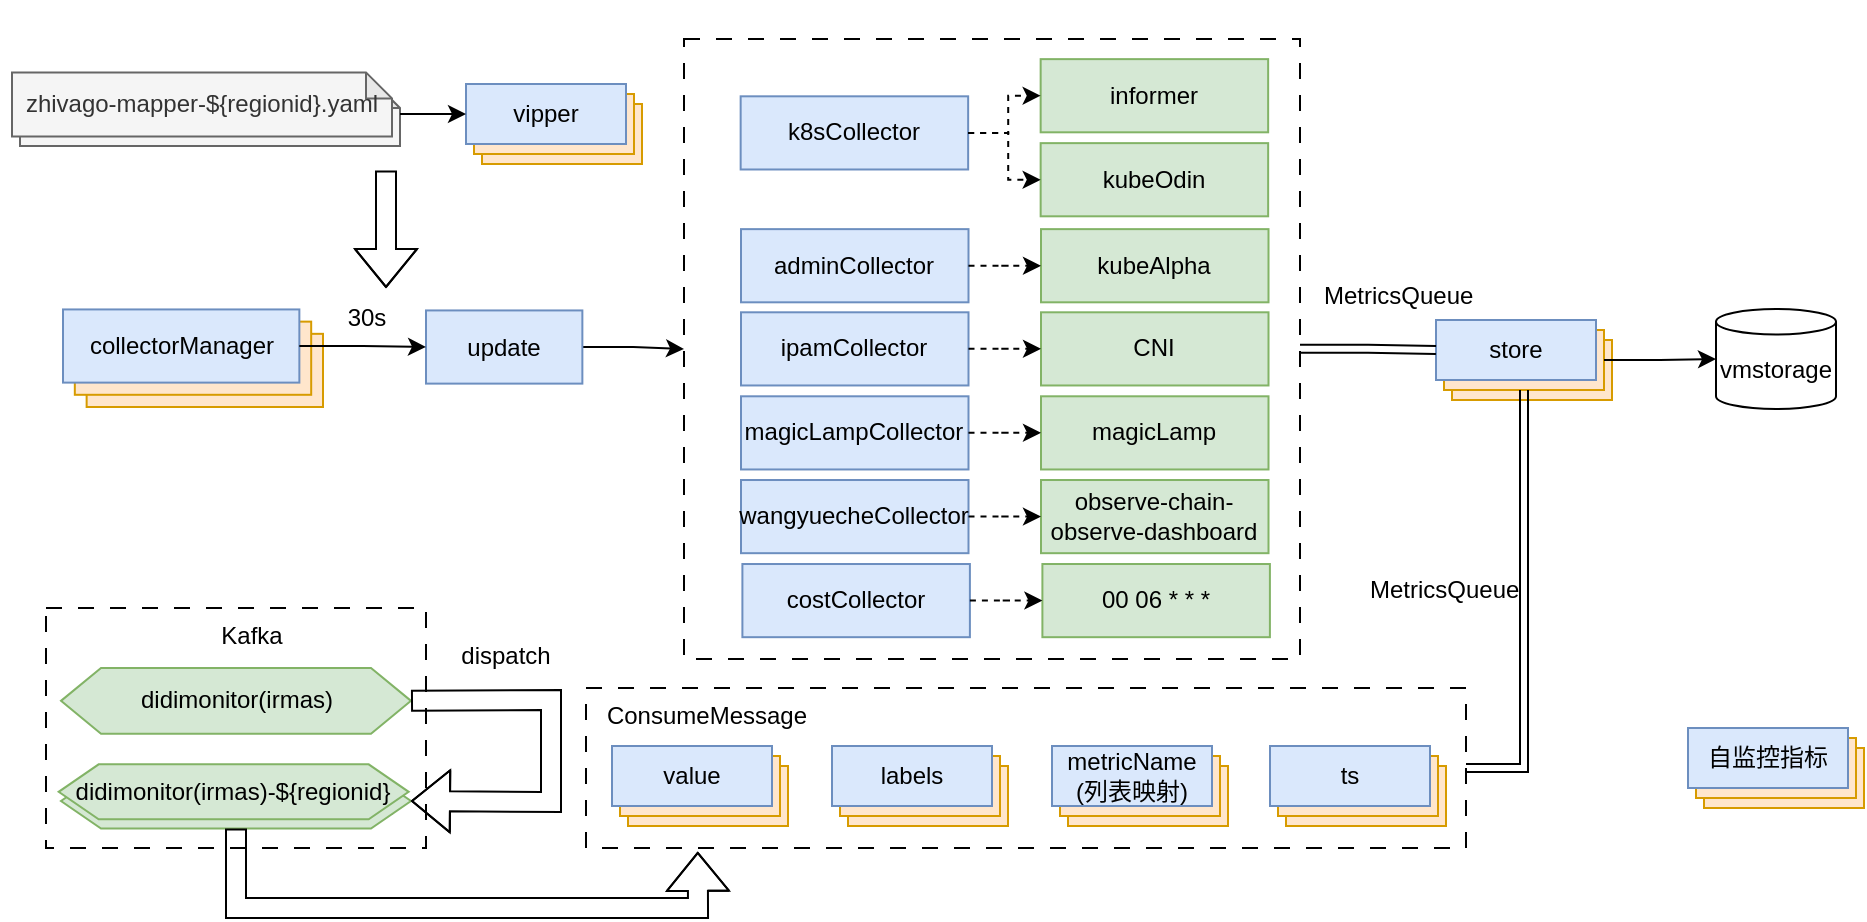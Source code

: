 <mxfile version="22.0.6" type="github">
  <diagram name="第 1 页" id="RtVHch0WJ_2LDpSuCrDi">
    <mxGraphModel dx="948" dy="504" grid="1" gridSize="10" guides="1" tooltips="1" connect="1" arrows="1" fold="1" page="1" pageScale="1" pageWidth="827" pageHeight="1169" math="0" shadow="0">
      <root>
        <mxCell id="0" />
        <mxCell id="1" parent="0" />
        <mxCell id="N18l0JLpeIEEWhaoZLQ6-5" value="vmstorage" style="shape=cylinder3;whiteSpace=wrap;html=1;boundedLbl=1;backgroundOutline=1;size=6.37;" parent="1" vertex="1">
          <mxGeometry x="1175" y="710.5" width="60" height="50" as="geometry" />
        </mxCell>
        <mxCell id="N18l0JLpeIEEWhaoZLQ6-29" value="" style="group" parent="1" vertex="1" connectable="0">
          <mxGeometry x="317" y="589" width="200" height="40" as="geometry" />
        </mxCell>
        <mxCell id="N18l0JLpeIEEWhaoZLQ6-28" value="" style="shape=note;whiteSpace=wrap;html=1;backgroundOutline=1;darkOpacity=0.05;size=13;fillColor=#f5f5f5;fontColor=#333333;strokeColor=#666666;" parent="N18l0JLpeIEEWhaoZLQ6-29" vertex="1">
          <mxGeometry x="10" y="8" width="190" height="32" as="geometry" />
        </mxCell>
        <mxCell id="N18l0JLpeIEEWhaoZLQ6-1" value="zhivago-mapper-${regionid}.yaml" style="shape=note;whiteSpace=wrap;html=1;backgroundOutline=1;darkOpacity=0.05;size=13;fillColor=#f5f5f5;fontColor=#333333;strokeColor=#666666;" parent="N18l0JLpeIEEWhaoZLQ6-29" vertex="1">
          <mxGeometry x="6" y="3.2" width="190" height="32" as="geometry" />
        </mxCell>
        <mxCell id="N18l0JLpeIEEWhaoZLQ6-35" value="" style="group" parent="1" vertex="1" connectable="0">
          <mxGeometry x="550" y="597" width="88" height="41" as="geometry" />
        </mxCell>
        <mxCell id="N18l0JLpeIEEWhaoZLQ6-34" value="" style="rounded=0;whiteSpace=wrap;html=1;fillColor=#ffe6cc;strokeColor=#d79b00;" parent="N18l0JLpeIEEWhaoZLQ6-35" vertex="1">
          <mxGeometry x="8" y="11" width="80" height="30" as="geometry" />
        </mxCell>
        <mxCell id="N18l0JLpeIEEWhaoZLQ6-31" value="" style="rounded=0;whiteSpace=wrap;html=1;fillColor=#ffe6cc;strokeColor=#d79b00;" parent="N18l0JLpeIEEWhaoZLQ6-35" vertex="1">
          <mxGeometry x="4" y="6" width="80" height="30" as="geometry" />
        </mxCell>
        <mxCell id="N18l0JLpeIEEWhaoZLQ6-33" value="vipper" style="rounded=0;whiteSpace=wrap;html=1;fillColor=#dae8fc;strokeColor=#6c8ebf;" parent="N18l0JLpeIEEWhaoZLQ6-35" vertex="1">
          <mxGeometry y="1" width="80" height="30" as="geometry" />
        </mxCell>
        <mxCell id="N18l0JLpeIEEWhaoZLQ6-37" value="" style="edgeStyle=orthogonalEdgeStyle;rounded=0;orthogonalLoop=1;jettySize=auto;html=1;" parent="1" source="N18l0JLpeIEEWhaoZLQ6-28" target="N18l0JLpeIEEWhaoZLQ6-33" edge="1">
          <mxGeometry relative="1" as="geometry" />
        </mxCell>
        <mxCell id="N18l0JLpeIEEWhaoZLQ6-38" value="" style="group" parent="1" vertex="1" connectable="0">
          <mxGeometry x="1035" y="715" width="88" height="41" as="geometry" />
        </mxCell>
        <mxCell id="N18l0JLpeIEEWhaoZLQ6-39" value="" style="rounded=0;whiteSpace=wrap;html=1;fillColor=#ffe6cc;strokeColor=#d79b00;" parent="N18l0JLpeIEEWhaoZLQ6-38" vertex="1">
          <mxGeometry x="8" y="11" width="80" height="30" as="geometry" />
        </mxCell>
        <mxCell id="N18l0JLpeIEEWhaoZLQ6-40" value="" style="rounded=0;whiteSpace=wrap;html=1;fillColor=#ffe6cc;strokeColor=#d79b00;" parent="N18l0JLpeIEEWhaoZLQ6-38" vertex="1">
          <mxGeometry x="4" y="6" width="80" height="30" as="geometry" />
        </mxCell>
        <mxCell id="N18l0JLpeIEEWhaoZLQ6-41" value="store" style="rounded=0;whiteSpace=wrap;html=1;fillColor=#dae8fc;strokeColor=#6c8ebf;" parent="N18l0JLpeIEEWhaoZLQ6-38" vertex="1">
          <mxGeometry y="1" width="80" height="30" as="geometry" />
        </mxCell>
        <mxCell id="N18l0JLpeIEEWhaoZLQ6-47" value="" style="group" parent="1" vertex="1" connectable="0">
          <mxGeometry x="348.5" y="709.5" width="130" height="50" as="geometry" />
        </mxCell>
        <mxCell id="N18l0JLpeIEEWhaoZLQ6-48" value="" style="rounded=0;whiteSpace=wrap;html=1;fillColor=#ffe6cc;strokeColor=#d79b00;" parent="N18l0JLpeIEEWhaoZLQ6-47" vertex="1">
          <mxGeometry x="11.818" y="13.415" width="118.182" height="36.585" as="geometry" />
        </mxCell>
        <mxCell id="N18l0JLpeIEEWhaoZLQ6-49" value="" style="rounded=0;whiteSpace=wrap;html=1;fillColor=#ffe6cc;strokeColor=#d79b00;" parent="N18l0JLpeIEEWhaoZLQ6-47" vertex="1">
          <mxGeometry x="5.909" y="7.317" width="118.182" height="36.585" as="geometry" />
        </mxCell>
        <mxCell id="N18l0JLpeIEEWhaoZLQ6-50" value="collectorManager" style="rounded=0;whiteSpace=wrap;html=1;fillColor=#dae8fc;strokeColor=#6c8ebf;" parent="N18l0JLpeIEEWhaoZLQ6-47" vertex="1">
          <mxGeometry y="1.22" width="118.182" height="36.585" as="geometry" />
        </mxCell>
        <mxCell id="Q-EmsXyDte5ziLkgpbg_-15" value="" style="edgeStyle=orthogonalEdgeStyle;rounded=0;orthogonalLoop=1;jettySize=auto;html=1;entryX=0;entryY=0.5;entryDx=0;entryDy=0;" edge="1" parent="1" source="N18l0JLpeIEEWhaoZLQ6-51" target="N18l0JLpeIEEWhaoZLQ6-94">
          <mxGeometry relative="1" as="geometry">
            <mxPoint x="688.182" y="729.512" as="targetPoint" />
          </mxGeometry>
        </mxCell>
        <mxCell id="N18l0JLpeIEEWhaoZLQ6-51" value="update" style="rounded=0;whiteSpace=wrap;html=1;fillColor=#dae8fc;strokeColor=#6c8ebf;" parent="1" vertex="1">
          <mxGeometry x="530" y="711.22" width="78.18" height="36.59" as="geometry" />
        </mxCell>
        <mxCell id="N18l0JLpeIEEWhaoZLQ6-52" value="" style="edgeStyle=orthogonalEdgeStyle;rounded=0;orthogonalLoop=1;jettySize=auto;html=1;" parent="1" source="N18l0JLpeIEEWhaoZLQ6-50" target="N18l0JLpeIEEWhaoZLQ6-51" edge="1">
          <mxGeometry relative="1" as="geometry" />
        </mxCell>
        <mxCell id="N18l0JLpeIEEWhaoZLQ6-53" value="30s" style="text;html=1;align=center;verticalAlign=middle;resizable=0;points=[];autosize=1;strokeColor=none;fillColor=none;" parent="1" vertex="1">
          <mxGeometry x="480" y="700" width="40" height="30" as="geometry" />
        </mxCell>
        <mxCell id="Q-EmsXyDte5ziLkgpbg_-8" value="" style="group" vertex="1" connectable="0" parent="1">
          <mxGeometry x="669" y="556.52" width="308" height="340" as="geometry" />
        </mxCell>
        <mxCell id="Q-EmsXyDte5ziLkgpbg_-44" value="" style="group" vertex="1" connectable="0" parent="Q-EmsXyDte5ziLkgpbg_-8">
          <mxGeometry x="-10" y="16.49" width="308" height="312.43" as="geometry" />
        </mxCell>
        <mxCell id="N18l0JLpeIEEWhaoZLQ6-94" value="" style="rounded=0;whiteSpace=wrap;html=1;dashed=1;dashPattern=8 8;" parent="Q-EmsXyDte5ziLkgpbg_-44" vertex="1">
          <mxGeometry y="2.43" width="308" height="310" as="geometry" />
        </mxCell>
        <mxCell id="N18l0JLpeIEEWhaoZLQ6-60" value="adminCollector" style="rounded=0;whiteSpace=wrap;html=1;fillColor=#dae8fc;strokeColor=#6c8ebf;" parent="Q-EmsXyDte5ziLkgpbg_-44" vertex="1">
          <mxGeometry x="28.498" y="97.56" width="113.75" height="36.585" as="geometry" />
        </mxCell>
        <mxCell id="N18l0JLpeIEEWhaoZLQ6-76" value="ipamCollector" style="rounded=0;whiteSpace=wrap;html=1;fillColor=#dae8fc;strokeColor=#6c8ebf;" parent="Q-EmsXyDte5ziLkgpbg_-44" vertex="1">
          <mxGeometry x="28.498" y="139.14" width="113.75" height="36.585" as="geometry" />
        </mxCell>
        <mxCell id="N18l0JLpeIEEWhaoZLQ6-77" value="magicLampCollector" style="rounded=0;whiteSpace=wrap;html=1;fillColor=#dae8fc;strokeColor=#6c8ebf;" parent="Q-EmsXyDte5ziLkgpbg_-44" vertex="1">
          <mxGeometry x="28.498" y="181.14" width="113.75" height="36.585" as="geometry" />
        </mxCell>
        <mxCell id="N18l0JLpeIEEWhaoZLQ6-78" value="magicLamp" style="rounded=0;whiteSpace=wrap;html=1;fillColor=#d5e8d4;strokeColor=#82b366;" parent="Q-EmsXyDte5ziLkgpbg_-44" vertex="1">
          <mxGeometry x="178.498" y="181.14" width="113.75" height="36.585" as="geometry" />
        </mxCell>
        <mxCell id="N18l0JLpeIEEWhaoZLQ6-81" value="" style="edgeStyle=orthogonalEdgeStyle;rounded=0;orthogonalLoop=1;jettySize=auto;html=1;dashed=1;" parent="Q-EmsXyDte5ziLkgpbg_-44" source="N18l0JLpeIEEWhaoZLQ6-77" target="N18l0JLpeIEEWhaoZLQ6-78" edge="1">
          <mxGeometry relative="1" as="geometry" />
        </mxCell>
        <mxCell id="N18l0JLpeIEEWhaoZLQ6-79" value="CNI" style="rounded=0;whiteSpace=wrap;html=1;fillColor=#d5e8d4;strokeColor=#82b366;" parent="Q-EmsXyDte5ziLkgpbg_-44" vertex="1">
          <mxGeometry x="178.498" y="139.14" width="113.75" height="36.585" as="geometry" />
        </mxCell>
        <mxCell id="N18l0JLpeIEEWhaoZLQ6-80" value="" style="edgeStyle=orthogonalEdgeStyle;rounded=0;orthogonalLoop=1;jettySize=auto;html=1;dashed=1;" parent="Q-EmsXyDte5ziLkgpbg_-44" source="N18l0JLpeIEEWhaoZLQ6-76" target="N18l0JLpeIEEWhaoZLQ6-79" edge="1">
          <mxGeometry relative="1" as="geometry" />
        </mxCell>
        <mxCell id="N18l0JLpeIEEWhaoZLQ6-54" value="k8sCollector" style="rounded=0;whiteSpace=wrap;html=1;fillColor=#dae8fc;strokeColor=#6c8ebf;" parent="Q-EmsXyDte5ziLkgpbg_-44" vertex="1">
          <mxGeometry x="28.325" y="31.15" width="113.75" height="36.585" as="geometry" />
        </mxCell>
        <mxCell id="N18l0JLpeIEEWhaoZLQ6-61" value="informer" style="rounded=0;whiteSpace=wrap;html=1;fillColor=#d5e8d4;strokeColor=#82b366;" parent="Q-EmsXyDte5ziLkgpbg_-44" vertex="1">
          <mxGeometry x="178.325" y="12.56" width="113.75" height="36.585" as="geometry" />
        </mxCell>
        <mxCell id="N18l0JLpeIEEWhaoZLQ6-62" value="kubeOdin" style="rounded=0;whiteSpace=wrap;html=1;fillColor=#d5e8d4;strokeColor=#82b366;" parent="Q-EmsXyDte5ziLkgpbg_-44" vertex="1">
          <mxGeometry x="178.325" y="54.56" width="113.75" height="36.585" as="geometry" />
        </mxCell>
        <mxCell id="N18l0JLpeIEEWhaoZLQ6-63" value="" style="edgeStyle=orthogonalEdgeStyle;rounded=0;orthogonalLoop=1;jettySize=auto;html=1;dashed=1;" parent="Q-EmsXyDte5ziLkgpbg_-44" source="N18l0JLpeIEEWhaoZLQ6-54" target="N18l0JLpeIEEWhaoZLQ6-62" edge="1">
          <mxGeometry relative="1" as="geometry" />
        </mxCell>
        <mxCell id="N18l0JLpeIEEWhaoZLQ6-66" value="" style="edgeStyle=orthogonalEdgeStyle;rounded=0;orthogonalLoop=1;jettySize=auto;html=1;exitX=1;exitY=0.5;exitDx=0;exitDy=0;entryX=0;entryY=0.5;entryDx=0;entryDy=0;dashed=1;" parent="Q-EmsXyDte5ziLkgpbg_-44" source="N18l0JLpeIEEWhaoZLQ6-54" target="N18l0JLpeIEEWhaoZLQ6-61" edge="1">
          <mxGeometry relative="1" as="geometry">
            <mxPoint x="150.525" y="59.15" as="sourcePoint" />
            <mxPoint x="353.613" y="121.15" as="targetPoint" />
          </mxGeometry>
        </mxCell>
        <mxCell id="N18l0JLpeIEEWhaoZLQ6-74" value="kubeAlpha" style="rounded=0;whiteSpace=wrap;html=1;fillColor=#d5e8d4;strokeColor=#82b366;" parent="Q-EmsXyDte5ziLkgpbg_-44" vertex="1">
          <mxGeometry x="178.498" y="97.56" width="113.75" height="36.585" as="geometry" />
        </mxCell>
        <mxCell id="N18l0JLpeIEEWhaoZLQ6-102" value="" style="edgeStyle=orthogonalEdgeStyle;rounded=0;orthogonalLoop=1;jettySize=auto;html=1;dashed=1;" parent="Q-EmsXyDte5ziLkgpbg_-44" source="N18l0JLpeIEEWhaoZLQ6-60" target="N18l0JLpeIEEWhaoZLQ6-74" edge="1">
          <mxGeometry relative="1" as="geometry" />
        </mxCell>
        <mxCell id="Q-EmsXyDte5ziLkgpbg_-1" value="wangyuecheCollector" style="rounded=0;whiteSpace=wrap;html=1;fillColor=#dae8fc;strokeColor=#6c8ebf;" vertex="1" parent="Q-EmsXyDte5ziLkgpbg_-44">
          <mxGeometry x="28.498" y="223.0" width="113.75" height="36.585" as="geometry" />
        </mxCell>
        <mxCell id="Q-EmsXyDte5ziLkgpbg_-2" value="observe-chain-observe-dashboard" style="rounded=0;whiteSpace=wrap;html=1;fillColor=#d5e8d4;strokeColor=#82b366;" vertex="1" parent="Q-EmsXyDte5ziLkgpbg_-44">
          <mxGeometry x="178.498" y="223.0" width="113.75" height="36.585" as="geometry" />
        </mxCell>
        <mxCell id="Q-EmsXyDte5ziLkgpbg_-3" value="" style="edgeStyle=orthogonalEdgeStyle;rounded=0;orthogonalLoop=1;jettySize=auto;html=1;dashed=1;" edge="1" parent="Q-EmsXyDte5ziLkgpbg_-44" source="Q-EmsXyDte5ziLkgpbg_-1" target="Q-EmsXyDte5ziLkgpbg_-2">
          <mxGeometry relative="1" as="geometry" />
        </mxCell>
        <mxCell id="Q-EmsXyDte5ziLkgpbg_-5" value="costCollector" style="rounded=0;whiteSpace=wrap;html=1;fillColor=#dae8fc;strokeColor=#6c8ebf;" vertex="1" parent="Q-EmsXyDte5ziLkgpbg_-44">
          <mxGeometry x="29.201" y="265.0" width="113.75" height="36.585" as="geometry" />
        </mxCell>
        <mxCell id="Q-EmsXyDte5ziLkgpbg_-6" value="00 06 * * *" style="rounded=0;whiteSpace=wrap;html=1;fillColor=#d5e8d4;strokeColor=#82b366;" vertex="1" parent="Q-EmsXyDte5ziLkgpbg_-44">
          <mxGeometry x="179.201" y="265.0" width="113.75" height="36.585" as="geometry" />
        </mxCell>
        <mxCell id="Q-EmsXyDte5ziLkgpbg_-7" value="" style="edgeStyle=orthogonalEdgeStyle;rounded=0;orthogonalLoop=1;jettySize=auto;html=1;dashed=1;" edge="1" parent="Q-EmsXyDte5ziLkgpbg_-44" source="Q-EmsXyDte5ziLkgpbg_-5" target="Q-EmsXyDte5ziLkgpbg_-6">
          <mxGeometry relative="1" as="geometry" />
        </mxCell>
        <mxCell id="Q-EmsXyDte5ziLkgpbg_-18" value="" style="edgeStyle=orthogonalEdgeStyle;rounded=0;orthogonalLoop=1;jettySize=auto;html=1;shape=link;" edge="1" parent="1" source="N18l0JLpeIEEWhaoZLQ6-94" target="N18l0JLpeIEEWhaoZLQ6-41">
          <mxGeometry relative="1" as="geometry" />
        </mxCell>
        <mxCell id="Q-EmsXyDte5ziLkgpbg_-19" value="MetricsQueue" style="text;whiteSpace=wrap;" vertex="1" parent="1">
          <mxGeometry x="977" y="690" width="110" height="40" as="geometry" />
        </mxCell>
        <mxCell id="Q-EmsXyDte5ziLkgpbg_-42" value="" style="edgeStyle=orthogonalEdgeStyle;rounded=0;orthogonalLoop=1;jettySize=auto;html=1;" edge="1" parent="1" source="N18l0JLpeIEEWhaoZLQ6-40" target="N18l0JLpeIEEWhaoZLQ6-5">
          <mxGeometry relative="1" as="geometry" />
        </mxCell>
        <mxCell id="Q-EmsXyDte5ziLkgpbg_-43" value="" style="shape=flexArrow;endArrow=classic;html=1;rounded=0;" edge="1" parent="1">
          <mxGeometry width="50" height="50" relative="1" as="geometry">
            <mxPoint x="510" y="641.22" as="sourcePoint" />
            <mxPoint x="510" y="700" as="targetPoint" />
            <Array as="points">
              <mxPoint x="510" y="680" />
            </Array>
          </mxGeometry>
        </mxCell>
        <mxCell id="Q-EmsXyDte5ziLkgpbg_-91" value="" style="rounded=0;orthogonalLoop=1;jettySize=auto;html=1;exitX=1;exitY=0.5;exitDx=0;exitDy=0;entryX=0.5;entryY=1;entryDx=0;entryDy=0;shape=link;edgeStyle=orthogonalEdgeStyle;" edge="1" parent="1" source="Q-EmsXyDte5ziLkgpbg_-78" target="N18l0JLpeIEEWhaoZLQ6-40">
          <mxGeometry relative="1" as="geometry">
            <mxPoint x="504" y="1015" as="sourcePoint" />
            <mxPoint x="1130" y="780" as="targetPoint" />
          </mxGeometry>
        </mxCell>
        <mxCell id="Q-EmsXyDte5ziLkgpbg_-92" value="MetricsQueue" style="text;whiteSpace=wrap;" vertex="1" parent="1">
          <mxGeometry x="1000" y="837.14" width="110" height="40" as="geometry" />
        </mxCell>
        <mxCell id="Q-EmsXyDte5ziLkgpbg_-95" value="" style="group" vertex="1" connectable="0" parent="1">
          <mxGeometry x="610" y="900" width="440" height="80" as="geometry" />
        </mxCell>
        <mxCell id="Q-EmsXyDte5ziLkgpbg_-78" value="" style="rounded=0;whiteSpace=wrap;html=1;dashed=1;dashPattern=8 8;" vertex="1" parent="Q-EmsXyDte5ziLkgpbg_-95">
          <mxGeometry width="440" height="80" as="geometry" />
        </mxCell>
        <mxCell id="Q-EmsXyDte5ziLkgpbg_-63" value="" style="rounded=0;whiteSpace=wrap;html=1;fillColor=#ffe6cc;strokeColor=#d79b00;" vertex="1" parent="Q-EmsXyDte5ziLkgpbg_-95">
          <mxGeometry x="21" y="39" width="80" height="30" as="geometry" />
        </mxCell>
        <mxCell id="Q-EmsXyDte5ziLkgpbg_-64" value="" style="rounded=0;whiteSpace=wrap;html=1;fillColor=#ffe6cc;strokeColor=#d79b00;" vertex="1" parent="Q-EmsXyDte5ziLkgpbg_-95">
          <mxGeometry x="17" y="34" width="80" height="30" as="geometry" />
        </mxCell>
        <mxCell id="Q-EmsXyDte5ziLkgpbg_-65" value="value" style="rounded=0;whiteSpace=wrap;html=1;fillColor=#dae8fc;strokeColor=#6c8ebf;" vertex="1" parent="Q-EmsXyDte5ziLkgpbg_-95">
          <mxGeometry x="13" y="29" width="80" height="30" as="geometry" />
        </mxCell>
        <mxCell id="Q-EmsXyDte5ziLkgpbg_-79" value="" style="rounded=0;whiteSpace=wrap;html=1;fillColor=#ffe6cc;strokeColor=#d79b00;" vertex="1" parent="Q-EmsXyDte5ziLkgpbg_-95">
          <mxGeometry x="131" y="39" width="80" height="30" as="geometry" />
        </mxCell>
        <mxCell id="Q-EmsXyDte5ziLkgpbg_-80" value="" style="rounded=0;whiteSpace=wrap;html=1;fillColor=#ffe6cc;strokeColor=#d79b00;" vertex="1" parent="Q-EmsXyDte5ziLkgpbg_-95">
          <mxGeometry x="127" y="34" width="80" height="30" as="geometry" />
        </mxCell>
        <mxCell id="Q-EmsXyDte5ziLkgpbg_-81" value="labels" style="rounded=0;whiteSpace=wrap;html=1;fillColor=#dae8fc;strokeColor=#6c8ebf;" vertex="1" parent="Q-EmsXyDte5ziLkgpbg_-95">
          <mxGeometry x="123" y="29" width="80" height="30" as="geometry" />
        </mxCell>
        <mxCell id="Q-EmsXyDte5ziLkgpbg_-82" value="" style="rounded=0;whiteSpace=wrap;html=1;fillColor=#ffe6cc;strokeColor=#d79b00;" vertex="1" parent="Q-EmsXyDte5ziLkgpbg_-95">
          <mxGeometry x="241" y="39" width="80" height="30" as="geometry" />
        </mxCell>
        <mxCell id="Q-EmsXyDte5ziLkgpbg_-83" value="" style="rounded=0;whiteSpace=wrap;html=1;fillColor=#ffe6cc;strokeColor=#d79b00;" vertex="1" parent="Q-EmsXyDte5ziLkgpbg_-95">
          <mxGeometry x="237" y="34" width="80" height="30" as="geometry" />
        </mxCell>
        <mxCell id="Q-EmsXyDte5ziLkgpbg_-84" value="metricName&lt;br&gt;(列表映射)" style="rounded=0;whiteSpace=wrap;html=1;fillColor=#dae8fc;strokeColor=#6c8ebf;" vertex="1" parent="Q-EmsXyDte5ziLkgpbg_-95">
          <mxGeometry x="233" y="29" width="80" height="30" as="geometry" />
        </mxCell>
        <mxCell id="Q-EmsXyDte5ziLkgpbg_-85" value="" style="rounded=0;whiteSpace=wrap;html=1;fillColor=#ffe6cc;strokeColor=#d79b00;" vertex="1" parent="Q-EmsXyDte5ziLkgpbg_-95">
          <mxGeometry x="350" y="39" width="80" height="30" as="geometry" />
        </mxCell>
        <mxCell id="Q-EmsXyDte5ziLkgpbg_-86" value="" style="rounded=0;whiteSpace=wrap;html=1;fillColor=#ffe6cc;strokeColor=#d79b00;" vertex="1" parent="Q-EmsXyDte5ziLkgpbg_-95">
          <mxGeometry x="346" y="34" width="80" height="30" as="geometry" />
        </mxCell>
        <mxCell id="Q-EmsXyDte5ziLkgpbg_-87" value="ts" style="rounded=0;whiteSpace=wrap;html=1;fillColor=#dae8fc;strokeColor=#6c8ebf;" vertex="1" parent="Q-EmsXyDte5ziLkgpbg_-95">
          <mxGeometry x="342" y="29" width="80" height="30" as="geometry" />
        </mxCell>
        <mxCell id="Q-EmsXyDte5ziLkgpbg_-93" value="ConsumeMessage" style="text;html=1;align=center;verticalAlign=middle;resizable=0;points=[];autosize=1;strokeColor=none;fillColor=none;" vertex="1" parent="Q-EmsXyDte5ziLkgpbg_-95">
          <mxGeometry y="-1" width="120" height="30" as="geometry" />
        </mxCell>
        <mxCell id="Q-EmsXyDte5ziLkgpbg_-103" value="" style="group" vertex="1" connectable="0" parent="1">
          <mxGeometry x="340" y="860" width="260" height="120" as="geometry" />
        </mxCell>
        <mxCell id="Q-EmsXyDte5ziLkgpbg_-100" value="" style="rounded=0;whiteSpace=wrap;html=1;dashed=1;dashPattern=8 8;" vertex="1" parent="Q-EmsXyDte5ziLkgpbg_-103">
          <mxGeometry width="190" height="120" as="geometry" />
        </mxCell>
        <mxCell id="N18l0JLpeIEEWhaoZLQ6-13" value="didimonitor(irmas)" style="shape=hexagon;perimeter=hexagonPerimeter2;whiteSpace=wrap;html=1;fixedSize=1;fillColor=#d5e8d4;strokeColor=#82b366;" parent="Q-EmsXyDte5ziLkgpbg_-103" vertex="1">
          <mxGeometry x="7.5" y="30" width="175" height="32.86" as="geometry" />
        </mxCell>
        <mxCell id="N18l0JLpeIEEWhaoZLQ6-24" value="" style="group" parent="Q-EmsXyDte5ziLkgpbg_-103" vertex="1" connectable="0">
          <mxGeometry x="7.5" y="80" width="175" height="36.67" as="geometry" />
        </mxCell>
        <mxCell id="N18l0JLpeIEEWhaoZLQ6-25" style="edgeStyle=orthogonalEdgeStyle;rounded=0;orthogonalLoop=1;jettySize=auto;html=1;exitX=1;exitY=0.75;exitDx=0;exitDy=0;entryX=1;entryY=0.25;entryDx=0;entryDy=0;" parent="N18l0JLpeIEEWhaoZLQ6-24" source="N18l0JLpeIEEWhaoZLQ6-21" target="N18l0JLpeIEEWhaoZLQ6-22" edge="1">
          <mxGeometry relative="1" as="geometry" />
        </mxCell>
        <mxCell id="N18l0JLpeIEEWhaoZLQ6-21" value="" style="shape=hexagon;perimeter=hexagonPerimeter2;whiteSpace=wrap;html=1;fixedSize=1;fillColor=#d5e8d4;strokeColor=#82b366;" parent="N18l0JLpeIEEWhaoZLQ6-24" vertex="1">
          <mxGeometry y="2.75" width="175" height="27.502" as="geometry" />
        </mxCell>
        <mxCell id="N18l0JLpeIEEWhaoZLQ6-22" value="didimonitor(irmas)-${regionid}" style="shape=hexagon;perimeter=hexagonPerimeter2;whiteSpace=wrap;html=1;fixedSize=1;fillColor=#d5e8d4;strokeColor=#82b366;" parent="N18l0JLpeIEEWhaoZLQ6-24" vertex="1">
          <mxGeometry x="-1.167" y="-1.833" width="175" height="27.502" as="geometry" />
        </mxCell>
        <mxCell id="N18l0JLpeIEEWhaoZLQ6-26" value="Kafka" style="text;html=1;strokeColor=none;fillColor=none;align=center;verticalAlign=middle;whiteSpace=wrap;rounded=0;" parent="Q-EmsXyDte5ziLkgpbg_-103" vertex="1">
          <mxGeometry x="72.5" width="60" height="27.143" as="geometry" />
        </mxCell>
        <mxCell id="Q-EmsXyDte5ziLkgpbg_-98" value="" style="shape=flexArrow;endArrow=classic;html=1;rounded=0;exitX=1;exitY=0.5;exitDx=0;exitDy=0;entryX=1;entryY=0.5;entryDx=0;entryDy=0;" edge="1" parent="Q-EmsXyDte5ziLkgpbg_-103" source="N18l0JLpeIEEWhaoZLQ6-13" target="N18l0JLpeIEEWhaoZLQ6-21">
          <mxGeometry width="50" height="50" relative="1" as="geometry">
            <mxPoint x="372.5" y="20" as="sourcePoint" />
            <mxPoint x="292.5" y="50" as="targetPoint" />
            <Array as="points">
              <mxPoint x="252.5" y="46" />
              <mxPoint x="252.5" y="97" />
            </Array>
          </mxGeometry>
        </mxCell>
        <mxCell id="Q-EmsXyDte5ziLkgpbg_-99" value="dispatch" style="text;html=1;strokeColor=none;fillColor=none;align=center;verticalAlign=middle;whiteSpace=wrap;rounded=0;" vertex="1" parent="Q-EmsXyDte5ziLkgpbg_-103">
          <mxGeometry x="200" y="10" width="60" height="27.143" as="geometry" />
        </mxCell>
        <mxCell id="Q-EmsXyDte5ziLkgpbg_-104" value="" style="shape=flexArrow;endArrow=classic;html=1;rounded=0;exitX=0.5;exitY=1;exitDx=0;exitDy=0;entryX=0.127;entryY=1.024;entryDx=0;entryDy=0;entryPerimeter=0;" edge="1" parent="1" source="N18l0JLpeIEEWhaoZLQ6-21" target="Q-EmsXyDte5ziLkgpbg_-78">
          <mxGeometry width="50" height="50" relative="1" as="geometry">
            <mxPoint x="533" y="916" as="sourcePoint" />
            <mxPoint x="533" y="967" as="targetPoint" />
            <Array as="points">
              <mxPoint x="435" y="1010" />
              <mxPoint x="666" y="1010" />
            </Array>
          </mxGeometry>
        </mxCell>
        <mxCell id="Q-EmsXyDte5ziLkgpbg_-105" value="" style="rounded=0;whiteSpace=wrap;html=1;fillColor=#ffe6cc;strokeColor=#d79b00;" vertex="1" parent="1">
          <mxGeometry x="1169" y="930" width="80" height="30" as="geometry" />
        </mxCell>
        <mxCell id="Q-EmsXyDte5ziLkgpbg_-106" value="" style="rounded=0;whiteSpace=wrap;html=1;fillColor=#ffe6cc;strokeColor=#d79b00;" vertex="1" parent="1">
          <mxGeometry x="1165" y="925" width="80" height="30" as="geometry" />
        </mxCell>
        <mxCell id="Q-EmsXyDte5ziLkgpbg_-107" value="自监控指标" style="rounded=0;whiteSpace=wrap;html=1;fillColor=#dae8fc;strokeColor=#6c8ebf;" vertex="1" parent="1">
          <mxGeometry x="1161" y="920" width="80" height="30" as="geometry" />
        </mxCell>
      </root>
    </mxGraphModel>
  </diagram>
</mxfile>
